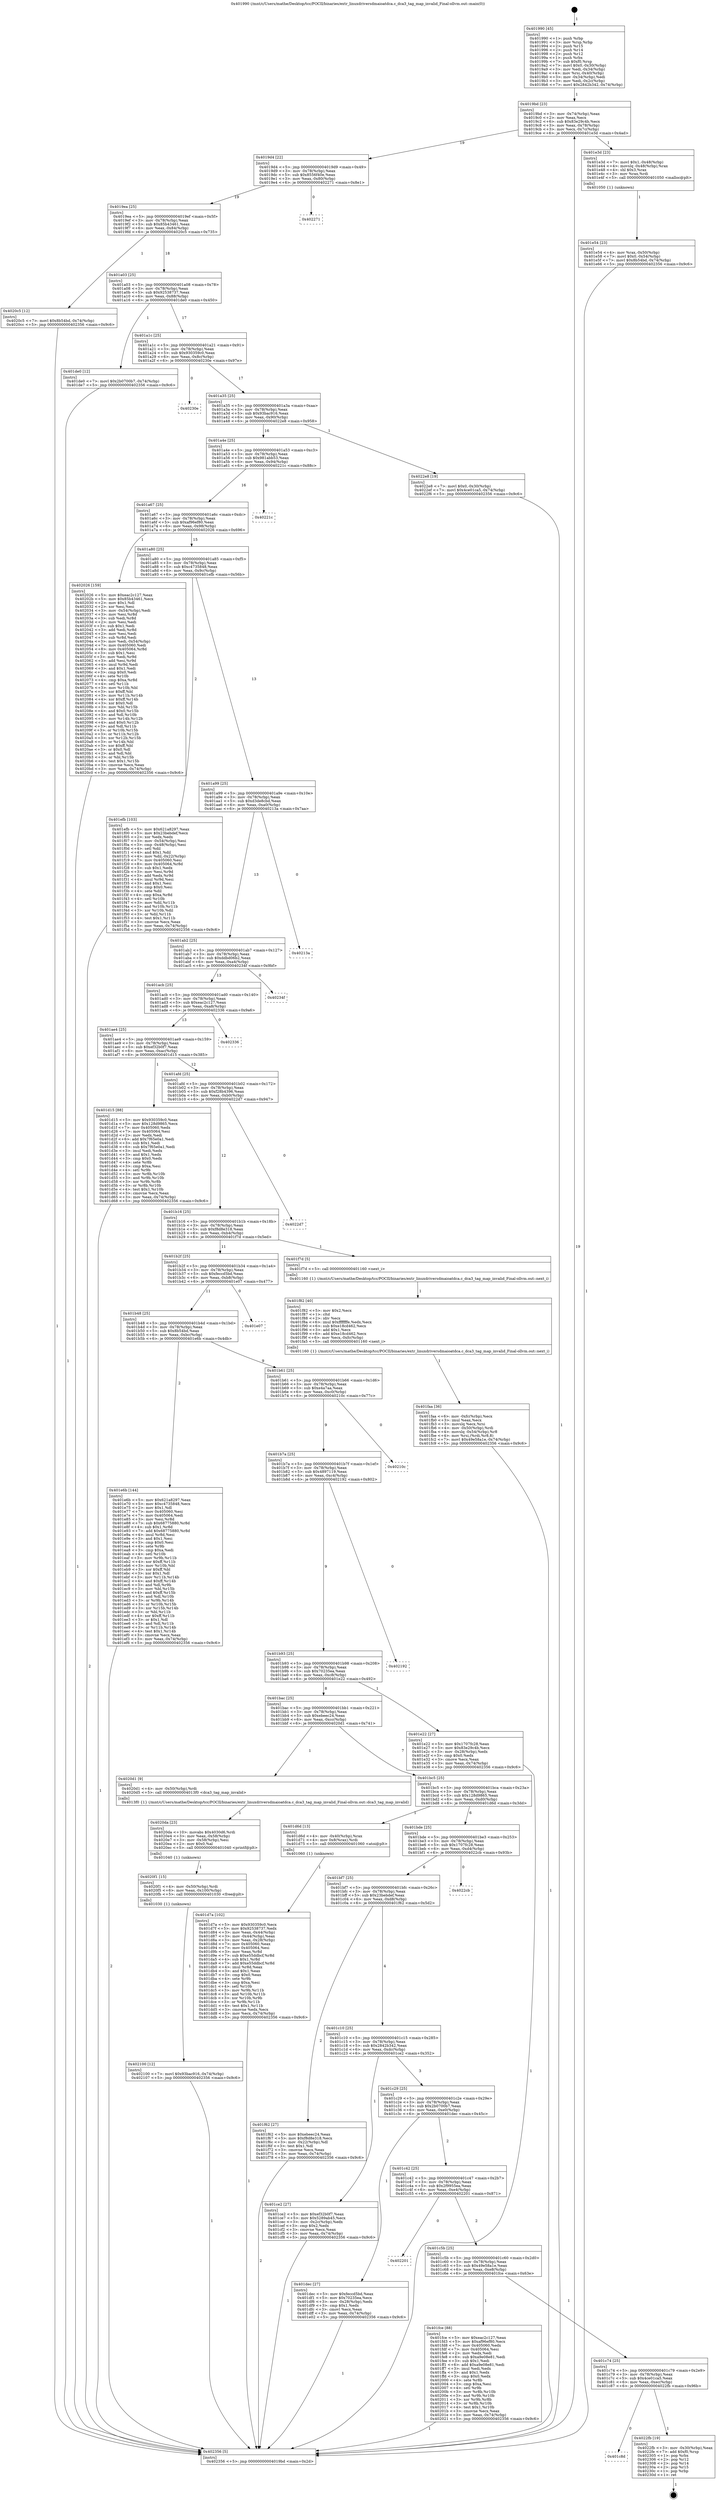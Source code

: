 digraph "0x401990" {
  label = "0x401990 (/mnt/c/Users/mathe/Desktop/tcc/POCII/binaries/extr_linuxdriversdmaioatdca.c_dca3_tag_map_invalid_Final-ollvm.out::main(0))"
  labelloc = "t"
  node[shape=record]

  Entry [label="",width=0.3,height=0.3,shape=circle,fillcolor=black,style=filled]
  "0x4019bd" [label="{
     0x4019bd [23]\l
     | [instrs]\l
     &nbsp;&nbsp;0x4019bd \<+3\>: mov -0x74(%rbp),%eax\l
     &nbsp;&nbsp;0x4019c0 \<+2\>: mov %eax,%ecx\l
     &nbsp;&nbsp;0x4019c2 \<+6\>: sub $0x83e29c4b,%ecx\l
     &nbsp;&nbsp;0x4019c8 \<+3\>: mov %eax,-0x78(%rbp)\l
     &nbsp;&nbsp;0x4019cb \<+3\>: mov %ecx,-0x7c(%rbp)\l
     &nbsp;&nbsp;0x4019ce \<+6\>: je 0000000000401e3d \<main+0x4ad\>\l
  }"]
  "0x401e3d" [label="{
     0x401e3d [23]\l
     | [instrs]\l
     &nbsp;&nbsp;0x401e3d \<+7\>: movl $0x1,-0x48(%rbp)\l
     &nbsp;&nbsp;0x401e44 \<+4\>: movslq -0x48(%rbp),%rax\l
     &nbsp;&nbsp;0x401e48 \<+4\>: shl $0x3,%rax\l
     &nbsp;&nbsp;0x401e4c \<+3\>: mov %rax,%rdi\l
     &nbsp;&nbsp;0x401e4f \<+5\>: call 0000000000401050 \<malloc@plt\>\l
     | [calls]\l
     &nbsp;&nbsp;0x401050 \{1\} (unknown)\l
  }"]
  "0x4019d4" [label="{
     0x4019d4 [22]\l
     | [instrs]\l
     &nbsp;&nbsp;0x4019d4 \<+5\>: jmp 00000000004019d9 \<main+0x49\>\l
     &nbsp;&nbsp;0x4019d9 \<+3\>: mov -0x78(%rbp),%eax\l
     &nbsp;&nbsp;0x4019dc \<+5\>: sub $0x8556f40e,%eax\l
     &nbsp;&nbsp;0x4019e1 \<+3\>: mov %eax,-0x80(%rbp)\l
     &nbsp;&nbsp;0x4019e4 \<+6\>: je 0000000000402271 \<main+0x8e1\>\l
  }"]
  Exit [label="",width=0.3,height=0.3,shape=circle,fillcolor=black,style=filled,peripheries=2]
  "0x402271" [label="{
     0x402271\l
  }", style=dashed]
  "0x4019ea" [label="{
     0x4019ea [25]\l
     | [instrs]\l
     &nbsp;&nbsp;0x4019ea \<+5\>: jmp 00000000004019ef \<main+0x5f\>\l
     &nbsp;&nbsp;0x4019ef \<+3\>: mov -0x78(%rbp),%eax\l
     &nbsp;&nbsp;0x4019f2 \<+5\>: sub $0x85b43461,%eax\l
     &nbsp;&nbsp;0x4019f7 \<+6\>: mov %eax,-0x84(%rbp)\l
     &nbsp;&nbsp;0x4019fd \<+6\>: je 00000000004020c5 \<main+0x735\>\l
  }"]
  "0x401c8d" [label="{
     0x401c8d\l
  }", style=dashed]
  "0x4020c5" [label="{
     0x4020c5 [12]\l
     | [instrs]\l
     &nbsp;&nbsp;0x4020c5 \<+7\>: movl $0x8b54bd,-0x74(%rbp)\l
     &nbsp;&nbsp;0x4020cc \<+5\>: jmp 0000000000402356 \<main+0x9c6\>\l
  }"]
  "0x401a03" [label="{
     0x401a03 [25]\l
     | [instrs]\l
     &nbsp;&nbsp;0x401a03 \<+5\>: jmp 0000000000401a08 \<main+0x78\>\l
     &nbsp;&nbsp;0x401a08 \<+3\>: mov -0x78(%rbp),%eax\l
     &nbsp;&nbsp;0x401a0b \<+5\>: sub $0x92538737,%eax\l
     &nbsp;&nbsp;0x401a10 \<+6\>: mov %eax,-0x88(%rbp)\l
     &nbsp;&nbsp;0x401a16 \<+6\>: je 0000000000401de0 \<main+0x450\>\l
  }"]
  "0x4022fb" [label="{
     0x4022fb [19]\l
     | [instrs]\l
     &nbsp;&nbsp;0x4022fb \<+3\>: mov -0x30(%rbp),%eax\l
     &nbsp;&nbsp;0x4022fe \<+7\>: add $0xf0,%rsp\l
     &nbsp;&nbsp;0x402305 \<+1\>: pop %rbx\l
     &nbsp;&nbsp;0x402306 \<+2\>: pop %r12\l
     &nbsp;&nbsp;0x402308 \<+2\>: pop %r14\l
     &nbsp;&nbsp;0x40230a \<+2\>: pop %r15\l
     &nbsp;&nbsp;0x40230c \<+1\>: pop %rbp\l
     &nbsp;&nbsp;0x40230d \<+1\>: ret\l
  }"]
  "0x401de0" [label="{
     0x401de0 [12]\l
     | [instrs]\l
     &nbsp;&nbsp;0x401de0 \<+7\>: movl $0x2b0700b7,-0x74(%rbp)\l
     &nbsp;&nbsp;0x401de7 \<+5\>: jmp 0000000000402356 \<main+0x9c6\>\l
  }"]
  "0x401a1c" [label="{
     0x401a1c [25]\l
     | [instrs]\l
     &nbsp;&nbsp;0x401a1c \<+5\>: jmp 0000000000401a21 \<main+0x91\>\l
     &nbsp;&nbsp;0x401a21 \<+3\>: mov -0x78(%rbp),%eax\l
     &nbsp;&nbsp;0x401a24 \<+5\>: sub $0x930359c0,%eax\l
     &nbsp;&nbsp;0x401a29 \<+6\>: mov %eax,-0x8c(%rbp)\l
     &nbsp;&nbsp;0x401a2f \<+6\>: je 000000000040230e \<main+0x97e\>\l
  }"]
  "0x402100" [label="{
     0x402100 [12]\l
     | [instrs]\l
     &nbsp;&nbsp;0x402100 \<+7\>: movl $0x93bac916,-0x74(%rbp)\l
     &nbsp;&nbsp;0x402107 \<+5\>: jmp 0000000000402356 \<main+0x9c6\>\l
  }"]
  "0x40230e" [label="{
     0x40230e\l
  }", style=dashed]
  "0x401a35" [label="{
     0x401a35 [25]\l
     | [instrs]\l
     &nbsp;&nbsp;0x401a35 \<+5\>: jmp 0000000000401a3a \<main+0xaa\>\l
     &nbsp;&nbsp;0x401a3a \<+3\>: mov -0x78(%rbp),%eax\l
     &nbsp;&nbsp;0x401a3d \<+5\>: sub $0x93bac916,%eax\l
     &nbsp;&nbsp;0x401a42 \<+6\>: mov %eax,-0x90(%rbp)\l
     &nbsp;&nbsp;0x401a48 \<+6\>: je 00000000004022e8 \<main+0x958\>\l
  }"]
  "0x4020f1" [label="{
     0x4020f1 [15]\l
     | [instrs]\l
     &nbsp;&nbsp;0x4020f1 \<+4\>: mov -0x50(%rbp),%rdi\l
     &nbsp;&nbsp;0x4020f5 \<+6\>: mov %eax,-0x100(%rbp)\l
     &nbsp;&nbsp;0x4020fb \<+5\>: call 0000000000401030 \<free@plt\>\l
     | [calls]\l
     &nbsp;&nbsp;0x401030 \{1\} (unknown)\l
  }"]
  "0x4022e8" [label="{
     0x4022e8 [19]\l
     | [instrs]\l
     &nbsp;&nbsp;0x4022e8 \<+7\>: movl $0x0,-0x30(%rbp)\l
     &nbsp;&nbsp;0x4022ef \<+7\>: movl $0x4ce01ca5,-0x74(%rbp)\l
     &nbsp;&nbsp;0x4022f6 \<+5\>: jmp 0000000000402356 \<main+0x9c6\>\l
  }"]
  "0x401a4e" [label="{
     0x401a4e [25]\l
     | [instrs]\l
     &nbsp;&nbsp;0x401a4e \<+5\>: jmp 0000000000401a53 \<main+0xc3\>\l
     &nbsp;&nbsp;0x401a53 \<+3\>: mov -0x78(%rbp),%eax\l
     &nbsp;&nbsp;0x401a56 \<+5\>: sub $0x981abb53,%eax\l
     &nbsp;&nbsp;0x401a5b \<+6\>: mov %eax,-0x94(%rbp)\l
     &nbsp;&nbsp;0x401a61 \<+6\>: je 000000000040221c \<main+0x88c\>\l
  }"]
  "0x4020da" [label="{
     0x4020da [23]\l
     | [instrs]\l
     &nbsp;&nbsp;0x4020da \<+10\>: movabs $0x4030d6,%rdi\l
     &nbsp;&nbsp;0x4020e4 \<+3\>: mov %eax,-0x58(%rbp)\l
     &nbsp;&nbsp;0x4020e7 \<+3\>: mov -0x58(%rbp),%esi\l
     &nbsp;&nbsp;0x4020ea \<+2\>: mov $0x0,%al\l
     &nbsp;&nbsp;0x4020ec \<+5\>: call 0000000000401040 \<printf@plt\>\l
     | [calls]\l
     &nbsp;&nbsp;0x401040 \{1\} (unknown)\l
  }"]
  "0x40221c" [label="{
     0x40221c\l
  }", style=dashed]
  "0x401a67" [label="{
     0x401a67 [25]\l
     | [instrs]\l
     &nbsp;&nbsp;0x401a67 \<+5\>: jmp 0000000000401a6c \<main+0xdc\>\l
     &nbsp;&nbsp;0x401a6c \<+3\>: mov -0x78(%rbp),%eax\l
     &nbsp;&nbsp;0x401a6f \<+5\>: sub $0xaf96ef80,%eax\l
     &nbsp;&nbsp;0x401a74 \<+6\>: mov %eax,-0x98(%rbp)\l
     &nbsp;&nbsp;0x401a7a \<+6\>: je 0000000000402026 \<main+0x696\>\l
  }"]
  "0x401c74" [label="{
     0x401c74 [25]\l
     | [instrs]\l
     &nbsp;&nbsp;0x401c74 \<+5\>: jmp 0000000000401c79 \<main+0x2e9\>\l
     &nbsp;&nbsp;0x401c79 \<+3\>: mov -0x78(%rbp),%eax\l
     &nbsp;&nbsp;0x401c7c \<+5\>: sub $0x4ce01ca5,%eax\l
     &nbsp;&nbsp;0x401c81 \<+6\>: mov %eax,-0xec(%rbp)\l
     &nbsp;&nbsp;0x401c87 \<+6\>: je 00000000004022fb \<main+0x96b\>\l
  }"]
  "0x402026" [label="{
     0x402026 [159]\l
     | [instrs]\l
     &nbsp;&nbsp;0x402026 \<+5\>: mov $0xeac2c127,%eax\l
     &nbsp;&nbsp;0x40202b \<+5\>: mov $0x85b43461,%ecx\l
     &nbsp;&nbsp;0x402030 \<+2\>: mov $0x1,%dl\l
     &nbsp;&nbsp;0x402032 \<+2\>: xor %esi,%esi\l
     &nbsp;&nbsp;0x402034 \<+3\>: mov -0x54(%rbp),%edi\l
     &nbsp;&nbsp;0x402037 \<+3\>: mov %esi,%r8d\l
     &nbsp;&nbsp;0x40203a \<+3\>: sub %edi,%r8d\l
     &nbsp;&nbsp;0x40203d \<+2\>: mov %esi,%edi\l
     &nbsp;&nbsp;0x40203f \<+3\>: sub $0x1,%edi\l
     &nbsp;&nbsp;0x402042 \<+3\>: add %edi,%r8d\l
     &nbsp;&nbsp;0x402045 \<+2\>: mov %esi,%edi\l
     &nbsp;&nbsp;0x402047 \<+3\>: sub %r8d,%edi\l
     &nbsp;&nbsp;0x40204a \<+3\>: mov %edi,-0x54(%rbp)\l
     &nbsp;&nbsp;0x40204d \<+7\>: mov 0x405060,%edi\l
     &nbsp;&nbsp;0x402054 \<+8\>: mov 0x405064,%r8d\l
     &nbsp;&nbsp;0x40205c \<+3\>: sub $0x1,%esi\l
     &nbsp;&nbsp;0x40205f \<+3\>: mov %edi,%r9d\l
     &nbsp;&nbsp;0x402062 \<+3\>: add %esi,%r9d\l
     &nbsp;&nbsp;0x402065 \<+4\>: imul %r9d,%edi\l
     &nbsp;&nbsp;0x402069 \<+3\>: and $0x1,%edi\l
     &nbsp;&nbsp;0x40206c \<+3\>: cmp $0x0,%edi\l
     &nbsp;&nbsp;0x40206f \<+4\>: sete %r10b\l
     &nbsp;&nbsp;0x402073 \<+4\>: cmp $0xa,%r8d\l
     &nbsp;&nbsp;0x402077 \<+4\>: setl %r11b\l
     &nbsp;&nbsp;0x40207b \<+3\>: mov %r10b,%bl\l
     &nbsp;&nbsp;0x40207e \<+3\>: xor $0xff,%bl\l
     &nbsp;&nbsp;0x402081 \<+3\>: mov %r11b,%r14b\l
     &nbsp;&nbsp;0x402084 \<+4\>: xor $0xff,%r14b\l
     &nbsp;&nbsp;0x402088 \<+3\>: xor $0x0,%dl\l
     &nbsp;&nbsp;0x40208b \<+3\>: mov %bl,%r15b\l
     &nbsp;&nbsp;0x40208e \<+4\>: and $0x0,%r15b\l
     &nbsp;&nbsp;0x402092 \<+3\>: and %dl,%r10b\l
     &nbsp;&nbsp;0x402095 \<+3\>: mov %r14b,%r12b\l
     &nbsp;&nbsp;0x402098 \<+4\>: and $0x0,%r12b\l
     &nbsp;&nbsp;0x40209c \<+3\>: and %dl,%r11b\l
     &nbsp;&nbsp;0x40209f \<+3\>: or %r10b,%r15b\l
     &nbsp;&nbsp;0x4020a2 \<+3\>: or %r11b,%r12b\l
     &nbsp;&nbsp;0x4020a5 \<+3\>: xor %r12b,%r15b\l
     &nbsp;&nbsp;0x4020a8 \<+3\>: or %r14b,%bl\l
     &nbsp;&nbsp;0x4020ab \<+3\>: xor $0xff,%bl\l
     &nbsp;&nbsp;0x4020ae \<+3\>: or $0x0,%dl\l
     &nbsp;&nbsp;0x4020b1 \<+2\>: and %dl,%bl\l
     &nbsp;&nbsp;0x4020b3 \<+3\>: or %bl,%r15b\l
     &nbsp;&nbsp;0x4020b6 \<+4\>: test $0x1,%r15b\l
     &nbsp;&nbsp;0x4020ba \<+3\>: cmovne %ecx,%eax\l
     &nbsp;&nbsp;0x4020bd \<+3\>: mov %eax,-0x74(%rbp)\l
     &nbsp;&nbsp;0x4020c0 \<+5\>: jmp 0000000000402356 \<main+0x9c6\>\l
  }"]
  "0x401a80" [label="{
     0x401a80 [25]\l
     | [instrs]\l
     &nbsp;&nbsp;0x401a80 \<+5\>: jmp 0000000000401a85 \<main+0xf5\>\l
     &nbsp;&nbsp;0x401a85 \<+3\>: mov -0x78(%rbp),%eax\l
     &nbsp;&nbsp;0x401a88 \<+5\>: sub $0xc4735848,%eax\l
     &nbsp;&nbsp;0x401a8d \<+6\>: mov %eax,-0x9c(%rbp)\l
     &nbsp;&nbsp;0x401a93 \<+6\>: je 0000000000401efb \<main+0x56b\>\l
  }"]
  "0x401fce" [label="{
     0x401fce [88]\l
     | [instrs]\l
     &nbsp;&nbsp;0x401fce \<+5\>: mov $0xeac2c127,%eax\l
     &nbsp;&nbsp;0x401fd3 \<+5\>: mov $0xaf96ef80,%ecx\l
     &nbsp;&nbsp;0x401fd8 \<+7\>: mov 0x405060,%edx\l
     &nbsp;&nbsp;0x401fdf \<+7\>: mov 0x405064,%esi\l
     &nbsp;&nbsp;0x401fe6 \<+2\>: mov %edx,%edi\l
     &nbsp;&nbsp;0x401fe8 \<+6\>: sub $0xa9e08e81,%edi\l
     &nbsp;&nbsp;0x401fee \<+3\>: sub $0x1,%edi\l
     &nbsp;&nbsp;0x401ff1 \<+6\>: add $0xa9e08e81,%edi\l
     &nbsp;&nbsp;0x401ff7 \<+3\>: imul %edi,%edx\l
     &nbsp;&nbsp;0x401ffa \<+3\>: and $0x1,%edx\l
     &nbsp;&nbsp;0x401ffd \<+3\>: cmp $0x0,%edx\l
     &nbsp;&nbsp;0x402000 \<+4\>: sete %r8b\l
     &nbsp;&nbsp;0x402004 \<+3\>: cmp $0xa,%esi\l
     &nbsp;&nbsp;0x402007 \<+4\>: setl %r9b\l
     &nbsp;&nbsp;0x40200b \<+3\>: mov %r8b,%r10b\l
     &nbsp;&nbsp;0x40200e \<+3\>: and %r9b,%r10b\l
     &nbsp;&nbsp;0x402011 \<+3\>: xor %r9b,%r8b\l
     &nbsp;&nbsp;0x402014 \<+3\>: or %r8b,%r10b\l
     &nbsp;&nbsp;0x402017 \<+4\>: test $0x1,%r10b\l
     &nbsp;&nbsp;0x40201b \<+3\>: cmovne %ecx,%eax\l
     &nbsp;&nbsp;0x40201e \<+3\>: mov %eax,-0x74(%rbp)\l
     &nbsp;&nbsp;0x402021 \<+5\>: jmp 0000000000402356 \<main+0x9c6\>\l
  }"]
  "0x401efb" [label="{
     0x401efb [103]\l
     | [instrs]\l
     &nbsp;&nbsp;0x401efb \<+5\>: mov $0x621a8297,%eax\l
     &nbsp;&nbsp;0x401f00 \<+5\>: mov $0x23bebdef,%ecx\l
     &nbsp;&nbsp;0x401f05 \<+2\>: xor %edx,%edx\l
     &nbsp;&nbsp;0x401f07 \<+3\>: mov -0x54(%rbp),%esi\l
     &nbsp;&nbsp;0x401f0a \<+3\>: cmp -0x48(%rbp),%esi\l
     &nbsp;&nbsp;0x401f0d \<+4\>: setl %dil\l
     &nbsp;&nbsp;0x401f11 \<+4\>: and $0x1,%dil\l
     &nbsp;&nbsp;0x401f15 \<+4\>: mov %dil,-0x22(%rbp)\l
     &nbsp;&nbsp;0x401f19 \<+7\>: mov 0x405060,%esi\l
     &nbsp;&nbsp;0x401f20 \<+8\>: mov 0x405064,%r8d\l
     &nbsp;&nbsp;0x401f28 \<+3\>: sub $0x1,%edx\l
     &nbsp;&nbsp;0x401f2b \<+3\>: mov %esi,%r9d\l
     &nbsp;&nbsp;0x401f2e \<+3\>: add %edx,%r9d\l
     &nbsp;&nbsp;0x401f31 \<+4\>: imul %r9d,%esi\l
     &nbsp;&nbsp;0x401f35 \<+3\>: and $0x1,%esi\l
     &nbsp;&nbsp;0x401f38 \<+3\>: cmp $0x0,%esi\l
     &nbsp;&nbsp;0x401f3b \<+4\>: sete %dil\l
     &nbsp;&nbsp;0x401f3f \<+4\>: cmp $0xa,%r8d\l
     &nbsp;&nbsp;0x401f43 \<+4\>: setl %r10b\l
     &nbsp;&nbsp;0x401f47 \<+3\>: mov %dil,%r11b\l
     &nbsp;&nbsp;0x401f4a \<+3\>: and %r10b,%r11b\l
     &nbsp;&nbsp;0x401f4d \<+3\>: xor %r10b,%dil\l
     &nbsp;&nbsp;0x401f50 \<+3\>: or %dil,%r11b\l
     &nbsp;&nbsp;0x401f53 \<+4\>: test $0x1,%r11b\l
     &nbsp;&nbsp;0x401f57 \<+3\>: cmovne %ecx,%eax\l
     &nbsp;&nbsp;0x401f5a \<+3\>: mov %eax,-0x74(%rbp)\l
     &nbsp;&nbsp;0x401f5d \<+5\>: jmp 0000000000402356 \<main+0x9c6\>\l
  }"]
  "0x401a99" [label="{
     0x401a99 [25]\l
     | [instrs]\l
     &nbsp;&nbsp;0x401a99 \<+5\>: jmp 0000000000401a9e \<main+0x10e\>\l
     &nbsp;&nbsp;0x401a9e \<+3\>: mov -0x78(%rbp),%eax\l
     &nbsp;&nbsp;0x401aa1 \<+5\>: sub $0xd3de8cbd,%eax\l
     &nbsp;&nbsp;0x401aa6 \<+6\>: mov %eax,-0xa0(%rbp)\l
     &nbsp;&nbsp;0x401aac \<+6\>: je 000000000040213a \<main+0x7aa\>\l
  }"]
  "0x401c5b" [label="{
     0x401c5b [25]\l
     | [instrs]\l
     &nbsp;&nbsp;0x401c5b \<+5\>: jmp 0000000000401c60 \<main+0x2d0\>\l
     &nbsp;&nbsp;0x401c60 \<+3\>: mov -0x78(%rbp),%eax\l
     &nbsp;&nbsp;0x401c63 \<+5\>: sub $0x49e58a1e,%eax\l
     &nbsp;&nbsp;0x401c68 \<+6\>: mov %eax,-0xe8(%rbp)\l
     &nbsp;&nbsp;0x401c6e \<+6\>: je 0000000000401fce \<main+0x63e\>\l
  }"]
  "0x40213a" [label="{
     0x40213a\l
  }", style=dashed]
  "0x401ab2" [label="{
     0x401ab2 [25]\l
     | [instrs]\l
     &nbsp;&nbsp;0x401ab2 \<+5\>: jmp 0000000000401ab7 \<main+0x127\>\l
     &nbsp;&nbsp;0x401ab7 \<+3\>: mov -0x78(%rbp),%eax\l
     &nbsp;&nbsp;0x401aba \<+5\>: sub $0xddbd06b2,%eax\l
     &nbsp;&nbsp;0x401abf \<+6\>: mov %eax,-0xa4(%rbp)\l
     &nbsp;&nbsp;0x401ac5 \<+6\>: je 000000000040234f \<main+0x9bf\>\l
  }"]
  "0x402201" [label="{
     0x402201\l
  }", style=dashed]
  "0x40234f" [label="{
     0x40234f\l
  }", style=dashed]
  "0x401acb" [label="{
     0x401acb [25]\l
     | [instrs]\l
     &nbsp;&nbsp;0x401acb \<+5\>: jmp 0000000000401ad0 \<main+0x140\>\l
     &nbsp;&nbsp;0x401ad0 \<+3\>: mov -0x78(%rbp),%eax\l
     &nbsp;&nbsp;0x401ad3 \<+5\>: sub $0xeac2c127,%eax\l
     &nbsp;&nbsp;0x401ad8 \<+6\>: mov %eax,-0xa8(%rbp)\l
     &nbsp;&nbsp;0x401ade \<+6\>: je 0000000000402336 \<main+0x9a6\>\l
  }"]
  "0x401faa" [label="{
     0x401faa [36]\l
     | [instrs]\l
     &nbsp;&nbsp;0x401faa \<+6\>: mov -0xfc(%rbp),%ecx\l
     &nbsp;&nbsp;0x401fb0 \<+3\>: imul %eax,%ecx\l
     &nbsp;&nbsp;0x401fb3 \<+3\>: movslq %ecx,%rsi\l
     &nbsp;&nbsp;0x401fb6 \<+4\>: mov -0x50(%rbp),%rdi\l
     &nbsp;&nbsp;0x401fba \<+4\>: movslq -0x54(%rbp),%r8\l
     &nbsp;&nbsp;0x401fbe \<+4\>: mov %rsi,(%rdi,%r8,8)\l
     &nbsp;&nbsp;0x401fc2 \<+7\>: movl $0x49e58a1e,-0x74(%rbp)\l
     &nbsp;&nbsp;0x401fc9 \<+5\>: jmp 0000000000402356 \<main+0x9c6\>\l
  }"]
  "0x402336" [label="{
     0x402336\l
  }", style=dashed]
  "0x401ae4" [label="{
     0x401ae4 [25]\l
     | [instrs]\l
     &nbsp;&nbsp;0x401ae4 \<+5\>: jmp 0000000000401ae9 \<main+0x159\>\l
     &nbsp;&nbsp;0x401ae9 \<+3\>: mov -0x78(%rbp),%eax\l
     &nbsp;&nbsp;0x401aec \<+5\>: sub $0xef32b0f7,%eax\l
     &nbsp;&nbsp;0x401af1 \<+6\>: mov %eax,-0xac(%rbp)\l
     &nbsp;&nbsp;0x401af7 \<+6\>: je 0000000000401d15 \<main+0x385\>\l
  }"]
  "0x401f82" [label="{
     0x401f82 [40]\l
     | [instrs]\l
     &nbsp;&nbsp;0x401f82 \<+5\>: mov $0x2,%ecx\l
     &nbsp;&nbsp;0x401f87 \<+1\>: cltd\l
     &nbsp;&nbsp;0x401f88 \<+2\>: idiv %ecx\l
     &nbsp;&nbsp;0x401f8a \<+6\>: imul $0xfffffffe,%edx,%ecx\l
     &nbsp;&nbsp;0x401f90 \<+6\>: sub $0xe18cd462,%ecx\l
     &nbsp;&nbsp;0x401f96 \<+3\>: add $0x1,%ecx\l
     &nbsp;&nbsp;0x401f99 \<+6\>: add $0xe18cd462,%ecx\l
     &nbsp;&nbsp;0x401f9f \<+6\>: mov %ecx,-0xfc(%rbp)\l
     &nbsp;&nbsp;0x401fa5 \<+5\>: call 0000000000401160 \<next_i\>\l
     | [calls]\l
     &nbsp;&nbsp;0x401160 \{1\} (/mnt/c/Users/mathe/Desktop/tcc/POCII/binaries/extr_linuxdriversdmaioatdca.c_dca3_tag_map_invalid_Final-ollvm.out::next_i)\l
  }"]
  "0x401d15" [label="{
     0x401d15 [88]\l
     | [instrs]\l
     &nbsp;&nbsp;0x401d15 \<+5\>: mov $0x930359c0,%eax\l
     &nbsp;&nbsp;0x401d1a \<+5\>: mov $0x128d9865,%ecx\l
     &nbsp;&nbsp;0x401d1f \<+7\>: mov 0x405060,%edx\l
     &nbsp;&nbsp;0x401d26 \<+7\>: mov 0x405064,%esi\l
     &nbsp;&nbsp;0x401d2d \<+2\>: mov %edx,%edi\l
     &nbsp;&nbsp;0x401d2f \<+6\>: add $0x7f65e0a1,%edi\l
     &nbsp;&nbsp;0x401d35 \<+3\>: sub $0x1,%edi\l
     &nbsp;&nbsp;0x401d38 \<+6\>: sub $0x7f65e0a1,%edi\l
     &nbsp;&nbsp;0x401d3e \<+3\>: imul %edi,%edx\l
     &nbsp;&nbsp;0x401d41 \<+3\>: and $0x1,%edx\l
     &nbsp;&nbsp;0x401d44 \<+3\>: cmp $0x0,%edx\l
     &nbsp;&nbsp;0x401d47 \<+4\>: sete %r8b\l
     &nbsp;&nbsp;0x401d4b \<+3\>: cmp $0xa,%esi\l
     &nbsp;&nbsp;0x401d4e \<+4\>: setl %r9b\l
     &nbsp;&nbsp;0x401d52 \<+3\>: mov %r8b,%r10b\l
     &nbsp;&nbsp;0x401d55 \<+3\>: and %r9b,%r10b\l
     &nbsp;&nbsp;0x401d58 \<+3\>: xor %r9b,%r8b\l
     &nbsp;&nbsp;0x401d5b \<+3\>: or %r8b,%r10b\l
     &nbsp;&nbsp;0x401d5e \<+4\>: test $0x1,%r10b\l
     &nbsp;&nbsp;0x401d62 \<+3\>: cmovne %ecx,%eax\l
     &nbsp;&nbsp;0x401d65 \<+3\>: mov %eax,-0x74(%rbp)\l
     &nbsp;&nbsp;0x401d68 \<+5\>: jmp 0000000000402356 \<main+0x9c6\>\l
  }"]
  "0x401afd" [label="{
     0x401afd [25]\l
     | [instrs]\l
     &nbsp;&nbsp;0x401afd \<+5\>: jmp 0000000000401b02 \<main+0x172\>\l
     &nbsp;&nbsp;0x401b02 \<+3\>: mov -0x78(%rbp),%eax\l
     &nbsp;&nbsp;0x401b05 \<+5\>: sub $0xf28b4396,%eax\l
     &nbsp;&nbsp;0x401b0a \<+6\>: mov %eax,-0xb0(%rbp)\l
     &nbsp;&nbsp;0x401b10 \<+6\>: je 00000000004022d7 \<main+0x947\>\l
  }"]
  "0x401e54" [label="{
     0x401e54 [23]\l
     | [instrs]\l
     &nbsp;&nbsp;0x401e54 \<+4\>: mov %rax,-0x50(%rbp)\l
     &nbsp;&nbsp;0x401e58 \<+7\>: movl $0x0,-0x54(%rbp)\l
     &nbsp;&nbsp;0x401e5f \<+7\>: movl $0x8b54bd,-0x74(%rbp)\l
     &nbsp;&nbsp;0x401e66 \<+5\>: jmp 0000000000402356 \<main+0x9c6\>\l
  }"]
  "0x4022d7" [label="{
     0x4022d7\l
  }", style=dashed]
  "0x401b16" [label="{
     0x401b16 [25]\l
     | [instrs]\l
     &nbsp;&nbsp;0x401b16 \<+5\>: jmp 0000000000401b1b \<main+0x18b\>\l
     &nbsp;&nbsp;0x401b1b \<+3\>: mov -0x78(%rbp),%eax\l
     &nbsp;&nbsp;0x401b1e \<+5\>: sub $0xf8d8e318,%eax\l
     &nbsp;&nbsp;0x401b23 \<+6\>: mov %eax,-0xb4(%rbp)\l
     &nbsp;&nbsp;0x401b29 \<+6\>: je 0000000000401f7d \<main+0x5ed\>\l
  }"]
  "0x401c42" [label="{
     0x401c42 [25]\l
     | [instrs]\l
     &nbsp;&nbsp;0x401c42 \<+5\>: jmp 0000000000401c47 \<main+0x2b7\>\l
     &nbsp;&nbsp;0x401c47 \<+3\>: mov -0x78(%rbp),%eax\l
     &nbsp;&nbsp;0x401c4a \<+5\>: sub $0x2f9955ea,%eax\l
     &nbsp;&nbsp;0x401c4f \<+6\>: mov %eax,-0xe4(%rbp)\l
     &nbsp;&nbsp;0x401c55 \<+6\>: je 0000000000402201 \<main+0x871\>\l
  }"]
  "0x401f7d" [label="{
     0x401f7d [5]\l
     | [instrs]\l
     &nbsp;&nbsp;0x401f7d \<+5\>: call 0000000000401160 \<next_i\>\l
     | [calls]\l
     &nbsp;&nbsp;0x401160 \{1\} (/mnt/c/Users/mathe/Desktop/tcc/POCII/binaries/extr_linuxdriversdmaioatdca.c_dca3_tag_map_invalid_Final-ollvm.out::next_i)\l
  }"]
  "0x401b2f" [label="{
     0x401b2f [25]\l
     | [instrs]\l
     &nbsp;&nbsp;0x401b2f \<+5\>: jmp 0000000000401b34 \<main+0x1a4\>\l
     &nbsp;&nbsp;0x401b34 \<+3\>: mov -0x78(%rbp),%eax\l
     &nbsp;&nbsp;0x401b37 \<+5\>: sub $0xfeccd5bd,%eax\l
     &nbsp;&nbsp;0x401b3c \<+6\>: mov %eax,-0xb8(%rbp)\l
     &nbsp;&nbsp;0x401b42 \<+6\>: je 0000000000401e07 \<main+0x477\>\l
  }"]
  "0x401dec" [label="{
     0x401dec [27]\l
     | [instrs]\l
     &nbsp;&nbsp;0x401dec \<+5\>: mov $0xfeccd5bd,%eax\l
     &nbsp;&nbsp;0x401df1 \<+5\>: mov $0x70235ea,%ecx\l
     &nbsp;&nbsp;0x401df6 \<+3\>: mov -0x28(%rbp),%edx\l
     &nbsp;&nbsp;0x401df9 \<+3\>: cmp $0x1,%edx\l
     &nbsp;&nbsp;0x401dfc \<+3\>: cmovl %ecx,%eax\l
     &nbsp;&nbsp;0x401dff \<+3\>: mov %eax,-0x74(%rbp)\l
     &nbsp;&nbsp;0x401e02 \<+5\>: jmp 0000000000402356 \<main+0x9c6\>\l
  }"]
  "0x401e07" [label="{
     0x401e07\l
  }", style=dashed]
  "0x401b48" [label="{
     0x401b48 [25]\l
     | [instrs]\l
     &nbsp;&nbsp;0x401b48 \<+5\>: jmp 0000000000401b4d \<main+0x1bd\>\l
     &nbsp;&nbsp;0x401b4d \<+3\>: mov -0x78(%rbp),%eax\l
     &nbsp;&nbsp;0x401b50 \<+5\>: sub $0x8b54bd,%eax\l
     &nbsp;&nbsp;0x401b55 \<+6\>: mov %eax,-0xbc(%rbp)\l
     &nbsp;&nbsp;0x401b5b \<+6\>: je 0000000000401e6b \<main+0x4db\>\l
  }"]
  "0x401d7a" [label="{
     0x401d7a [102]\l
     | [instrs]\l
     &nbsp;&nbsp;0x401d7a \<+5\>: mov $0x930359c0,%ecx\l
     &nbsp;&nbsp;0x401d7f \<+5\>: mov $0x92538737,%edx\l
     &nbsp;&nbsp;0x401d84 \<+3\>: mov %eax,-0x44(%rbp)\l
     &nbsp;&nbsp;0x401d87 \<+3\>: mov -0x44(%rbp),%eax\l
     &nbsp;&nbsp;0x401d8a \<+3\>: mov %eax,-0x28(%rbp)\l
     &nbsp;&nbsp;0x401d8d \<+7\>: mov 0x405060,%eax\l
     &nbsp;&nbsp;0x401d94 \<+7\>: mov 0x405064,%esi\l
     &nbsp;&nbsp;0x401d9b \<+3\>: mov %eax,%r8d\l
     &nbsp;&nbsp;0x401d9e \<+7\>: sub $0xe55ddbcf,%r8d\l
     &nbsp;&nbsp;0x401da5 \<+4\>: sub $0x1,%r8d\l
     &nbsp;&nbsp;0x401da9 \<+7\>: add $0xe55ddbcf,%r8d\l
     &nbsp;&nbsp;0x401db0 \<+4\>: imul %r8d,%eax\l
     &nbsp;&nbsp;0x401db4 \<+3\>: and $0x1,%eax\l
     &nbsp;&nbsp;0x401db7 \<+3\>: cmp $0x0,%eax\l
     &nbsp;&nbsp;0x401dba \<+4\>: sete %r9b\l
     &nbsp;&nbsp;0x401dbe \<+3\>: cmp $0xa,%esi\l
     &nbsp;&nbsp;0x401dc1 \<+4\>: setl %r10b\l
     &nbsp;&nbsp;0x401dc5 \<+3\>: mov %r9b,%r11b\l
     &nbsp;&nbsp;0x401dc8 \<+3\>: and %r10b,%r11b\l
     &nbsp;&nbsp;0x401dcb \<+3\>: xor %r10b,%r9b\l
     &nbsp;&nbsp;0x401dce \<+3\>: or %r9b,%r11b\l
     &nbsp;&nbsp;0x401dd1 \<+4\>: test $0x1,%r11b\l
     &nbsp;&nbsp;0x401dd5 \<+3\>: cmovne %edx,%ecx\l
     &nbsp;&nbsp;0x401dd8 \<+3\>: mov %ecx,-0x74(%rbp)\l
     &nbsp;&nbsp;0x401ddb \<+5\>: jmp 0000000000402356 \<main+0x9c6\>\l
  }"]
  "0x401e6b" [label="{
     0x401e6b [144]\l
     | [instrs]\l
     &nbsp;&nbsp;0x401e6b \<+5\>: mov $0x621a8297,%eax\l
     &nbsp;&nbsp;0x401e70 \<+5\>: mov $0xc4735848,%ecx\l
     &nbsp;&nbsp;0x401e75 \<+2\>: mov $0x1,%dl\l
     &nbsp;&nbsp;0x401e77 \<+7\>: mov 0x405060,%esi\l
     &nbsp;&nbsp;0x401e7e \<+7\>: mov 0x405064,%edi\l
     &nbsp;&nbsp;0x401e85 \<+3\>: mov %esi,%r8d\l
     &nbsp;&nbsp;0x401e88 \<+7\>: sub $0x68775880,%r8d\l
     &nbsp;&nbsp;0x401e8f \<+4\>: sub $0x1,%r8d\l
     &nbsp;&nbsp;0x401e93 \<+7\>: add $0x68775880,%r8d\l
     &nbsp;&nbsp;0x401e9a \<+4\>: imul %r8d,%esi\l
     &nbsp;&nbsp;0x401e9e \<+3\>: and $0x1,%esi\l
     &nbsp;&nbsp;0x401ea1 \<+3\>: cmp $0x0,%esi\l
     &nbsp;&nbsp;0x401ea4 \<+4\>: sete %r9b\l
     &nbsp;&nbsp;0x401ea8 \<+3\>: cmp $0xa,%edi\l
     &nbsp;&nbsp;0x401eab \<+4\>: setl %r10b\l
     &nbsp;&nbsp;0x401eaf \<+3\>: mov %r9b,%r11b\l
     &nbsp;&nbsp;0x401eb2 \<+4\>: xor $0xff,%r11b\l
     &nbsp;&nbsp;0x401eb6 \<+3\>: mov %r10b,%bl\l
     &nbsp;&nbsp;0x401eb9 \<+3\>: xor $0xff,%bl\l
     &nbsp;&nbsp;0x401ebc \<+3\>: xor $0x1,%dl\l
     &nbsp;&nbsp;0x401ebf \<+3\>: mov %r11b,%r14b\l
     &nbsp;&nbsp;0x401ec2 \<+4\>: and $0xff,%r14b\l
     &nbsp;&nbsp;0x401ec6 \<+3\>: and %dl,%r9b\l
     &nbsp;&nbsp;0x401ec9 \<+3\>: mov %bl,%r15b\l
     &nbsp;&nbsp;0x401ecc \<+4\>: and $0xff,%r15b\l
     &nbsp;&nbsp;0x401ed0 \<+3\>: and %dl,%r10b\l
     &nbsp;&nbsp;0x401ed3 \<+3\>: or %r9b,%r14b\l
     &nbsp;&nbsp;0x401ed6 \<+3\>: or %r10b,%r15b\l
     &nbsp;&nbsp;0x401ed9 \<+3\>: xor %r15b,%r14b\l
     &nbsp;&nbsp;0x401edc \<+3\>: or %bl,%r11b\l
     &nbsp;&nbsp;0x401edf \<+4\>: xor $0xff,%r11b\l
     &nbsp;&nbsp;0x401ee3 \<+3\>: or $0x1,%dl\l
     &nbsp;&nbsp;0x401ee6 \<+3\>: and %dl,%r11b\l
     &nbsp;&nbsp;0x401ee9 \<+3\>: or %r11b,%r14b\l
     &nbsp;&nbsp;0x401eec \<+4\>: test $0x1,%r14b\l
     &nbsp;&nbsp;0x401ef0 \<+3\>: cmovne %ecx,%eax\l
     &nbsp;&nbsp;0x401ef3 \<+3\>: mov %eax,-0x74(%rbp)\l
     &nbsp;&nbsp;0x401ef6 \<+5\>: jmp 0000000000402356 \<main+0x9c6\>\l
  }"]
  "0x401b61" [label="{
     0x401b61 [25]\l
     | [instrs]\l
     &nbsp;&nbsp;0x401b61 \<+5\>: jmp 0000000000401b66 \<main+0x1d6\>\l
     &nbsp;&nbsp;0x401b66 \<+3\>: mov -0x78(%rbp),%eax\l
     &nbsp;&nbsp;0x401b69 \<+5\>: sub $0xe4a7aa,%eax\l
     &nbsp;&nbsp;0x401b6e \<+6\>: mov %eax,-0xc0(%rbp)\l
     &nbsp;&nbsp;0x401b74 \<+6\>: je 000000000040210c \<main+0x77c\>\l
  }"]
  "0x401990" [label="{
     0x401990 [45]\l
     | [instrs]\l
     &nbsp;&nbsp;0x401990 \<+1\>: push %rbp\l
     &nbsp;&nbsp;0x401991 \<+3\>: mov %rsp,%rbp\l
     &nbsp;&nbsp;0x401994 \<+2\>: push %r15\l
     &nbsp;&nbsp;0x401996 \<+2\>: push %r14\l
     &nbsp;&nbsp;0x401998 \<+2\>: push %r12\l
     &nbsp;&nbsp;0x40199a \<+1\>: push %rbx\l
     &nbsp;&nbsp;0x40199b \<+7\>: sub $0xf0,%rsp\l
     &nbsp;&nbsp;0x4019a2 \<+7\>: movl $0x0,-0x30(%rbp)\l
     &nbsp;&nbsp;0x4019a9 \<+3\>: mov %edi,-0x34(%rbp)\l
     &nbsp;&nbsp;0x4019ac \<+4\>: mov %rsi,-0x40(%rbp)\l
     &nbsp;&nbsp;0x4019b0 \<+3\>: mov -0x34(%rbp),%edi\l
     &nbsp;&nbsp;0x4019b3 \<+3\>: mov %edi,-0x2c(%rbp)\l
     &nbsp;&nbsp;0x4019b6 \<+7\>: movl $0x2842b342,-0x74(%rbp)\l
  }"]
  "0x40210c" [label="{
     0x40210c\l
  }", style=dashed]
  "0x401b7a" [label="{
     0x401b7a [25]\l
     | [instrs]\l
     &nbsp;&nbsp;0x401b7a \<+5\>: jmp 0000000000401b7f \<main+0x1ef\>\l
     &nbsp;&nbsp;0x401b7f \<+3\>: mov -0x78(%rbp),%eax\l
     &nbsp;&nbsp;0x401b82 \<+5\>: sub $0x4897119,%eax\l
     &nbsp;&nbsp;0x401b87 \<+6\>: mov %eax,-0xc4(%rbp)\l
     &nbsp;&nbsp;0x401b8d \<+6\>: je 0000000000402192 \<main+0x802\>\l
  }"]
  "0x402356" [label="{
     0x402356 [5]\l
     | [instrs]\l
     &nbsp;&nbsp;0x402356 \<+5\>: jmp 00000000004019bd \<main+0x2d\>\l
  }"]
  "0x402192" [label="{
     0x402192\l
  }", style=dashed]
  "0x401b93" [label="{
     0x401b93 [25]\l
     | [instrs]\l
     &nbsp;&nbsp;0x401b93 \<+5\>: jmp 0000000000401b98 \<main+0x208\>\l
     &nbsp;&nbsp;0x401b98 \<+3\>: mov -0x78(%rbp),%eax\l
     &nbsp;&nbsp;0x401b9b \<+5\>: sub $0x70235ea,%eax\l
     &nbsp;&nbsp;0x401ba0 \<+6\>: mov %eax,-0xc8(%rbp)\l
     &nbsp;&nbsp;0x401ba6 \<+6\>: je 0000000000401e22 \<main+0x492\>\l
  }"]
  "0x401c29" [label="{
     0x401c29 [25]\l
     | [instrs]\l
     &nbsp;&nbsp;0x401c29 \<+5\>: jmp 0000000000401c2e \<main+0x29e\>\l
     &nbsp;&nbsp;0x401c2e \<+3\>: mov -0x78(%rbp),%eax\l
     &nbsp;&nbsp;0x401c31 \<+5\>: sub $0x2b0700b7,%eax\l
     &nbsp;&nbsp;0x401c36 \<+6\>: mov %eax,-0xe0(%rbp)\l
     &nbsp;&nbsp;0x401c3c \<+6\>: je 0000000000401dec \<main+0x45c\>\l
  }"]
  "0x401e22" [label="{
     0x401e22 [27]\l
     | [instrs]\l
     &nbsp;&nbsp;0x401e22 \<+5\>: mov $0x1707fc28,%eax\l
     &nbsp;&nbsp;0x401e27 \<+5\>: mov $0x83e29c4b,%ecx\l
     &nbsp;&nbsp;0x401e2c \<+3\>: mov -0x28(%rbp),%edx\l
     &nbsp;&nbsp;0x401e2f \<+3\>: cmp $0x0,%edx\l
     &nbsp;&nbsp;0x401e32 \<+3\>: cmove %ecx,%eax\l
     &nbsp;&nbsp;0x401e35 \<+3\>: mov %eax,-0x74(%rbp)\l
     &nbsp;&nbsp;0x401e38 \<+5\>: jmp 0000000000402356 \<main+0x9c6\>\l
  }"]
  "0x401bac" [label="{
     0x401bac [25]\l
     | [instrs]\l
     &nbsp;&nbsp;0x401bac \<+5\>: jmp 0000000000401bb1 \<main+0x221\>\l
     &nbsp;&nbsp;0x401bb1 \<+3\>: mov -0x78(%rbp),%eax\l
     &nbsp;&nbsp;0x401bb4 \<+5\>: sub $0xebeec24,%eax\l
     &nbsp;&nbsp;0x401bb9 \<+6\>: mov %eax,-0xcc(%rbp)\l
     &nbsp;&nbsp;0x401bbf \<+6\>: je 00000000004020d1 \<main+0x741\>\l
  }"]
  "0x401ce2" [label="{
     0x401ce2 [27]\l
     | [instrs]\l
     &nbsp;&nbsp;0x401ce2 \<+5\>: mov $0xef32b0f7,%eax\l
     &nbsp;&nbsp;0x401ce7 \<+5\>: mov $0x5289ab45,%ecx\l
     &nbsp;&nbsp;0x401cec \<+3\>: mov -0x2c(%rbp),%edx\l
     &nbsp;&nbsp;0x401cef \<+3\>: cmp $0x2,%edx\l
     &nbsp;&nbsp;0x401cf2 \<+3\>: cmovne %ecx,%eax\l
     &nbsp;&nbsp;0x401cf5 \<+3\>: mov %eax,-0x74(%rbp)\l
     &nbsp;&nbsp;0x401cf8 \<+5\>: jmp 0000000000402356 \<main+0x9c6\>\l
  }"]
  "0x4020d1" [label="{
     0x4020d1 [9]\l
     | [instrs]\l
     &nbsp;&nbsp;0x4020d1 \<+4\>: mov -0x50(%rbp),%rdi\l
     &nbsp;&nbsp;0x4020d5 \<+5\>: call 00000000004013f0 \<dca3_tag_map_invalid\>\l
     | [calls]\l
     &nbsp;&nbsp;0x4013f0 \{1\} (/mnt/c/Users/mathe/Desktop/tcc/POCII/binaries/extr_linuxdriversdmaioatdca.c_dca3_tag_map_invalid_Final-ollvm.out::dca3_tag_map_invalid)\l
  }"]
  "0x401bc5" [label="{
     0x401bc5 [25]\l
     | [instrs]\l
     &nbsp;&nbsp;0x401bc5 \<+5\>: jmp 0000000000401bca \<main+0x23a\>\l
     &nbsp;&nbsp;0x401bca \<+3\>: mov -0x78(%rbp),%eax\l
     &nbsp;&nbsp;0x401bcd \<+5\>: sub $0x128d9865,%eax\l
     &nbsp;&nbsp;0x401bd2 \<+6\>: mov %eax,-0xd0(%rbp)\l
     &nbsp;&nbsp;0x401bd8 \<+6\>: je 0000000000401d6d \<main+0x3dd\>\l
  }"]
  "0x401c10" [label="{
     0x401c10 [25]\l
     | [instrs]\l
     &nbsp;&nbsp;0x401c10 \<+5\>: jmp 0000000000401c15 \<main+0x285\>\l
     &nbsp;&nbsp;0x401c15 \<+3\>: mov -0x78(%rbp),%eax\l
     &nbsp;&nbsp;0x401c18 \<+5\>: sub $0x2842b342,%eax\l
     &nbsp;&nbsp;0x401c1d \<+6\>: mov %eax,-0xdc(%rbp)\l
     &nbsp;&nbsp;0x401c23 \<+6\>: je 0000000000401ce2 \<main+0x352\>\l
  }"]
  "0x401d6d" [label="{
     0x401d6d [13]\l
     | [instrs]\l
     &nbsp;&nbsp;0x401d6d \<+4\>: mov -0x40(%rbp),%rax\l
     &nbsp;&nbsp;0x401d71 \<+4\>: mov 0x8(%rax),%rdi\l
     &nbsp;&nbsp;0x401d75 \<+5\>: call 0000000000401060 \<atoi@plt\>\l
     | [calls]\l
     &nbsp;&nbsp;0x401060 \{1\} (unknown)\l
  }"]
  "0x401bde" [label="{
     0x401bde [25]\l
     | [instrs]\l
     &nbsp;&nbsp;0x401bde \<+5\>: jmp 0000000000401be3 \<main+0x253\>\l
     &nbsp;&nbsp;0x401be3 \<+3\>: mov -0x78(%rbp),%eax\l
     &nbsp;&nbsp;0x401be6 \<+5\>: sub $0x1707fc28,%eax\l
     &nbsp;&nbsp;0x401beb \<+6\>: mov %eax,-0xd4(%rbp)\l
     &nbsp;&nbsp;0x401bf1 \<+6\>: je 00000000004022cb \<main+0x93b\>\l
  }"]
  "0x401f62" [label="{
     0x401f62 [27]\l
     | [instrs]\l
     &nbsp;&nbsp;0x401f62 \<+5\>: mov $0xebeec24,%eax\l
     &nbsp;&nbsp;0x401f67 \<+5\>: mov $0xf8d8e318,%ecx\l
     &nbsp;&nbsp;0x401f6c \<+3\>: mov -0x22(%rbp),%dl\l
     &nbsp;&nbsp;0x401f6f \<+3\>: test $0x1,%dl\l
     &nbsp;&nbsp;0x401f72 \<+3\>: cmovne %ecx,%eax\l
     &nbsp;&nbsp;0x401f75 \<+3\>: mov %eax,-0x74(%rbp)\l
     &nbsp;&nbsp;0x401f78 \<+5\>: jmp 0000000000402356 \<main+0x9c6\>\l
  }"]
  "0x4022cb" [label="{
     0x4022cb\l
  }", style=dashed]
  "0x401bf7" [label="{
     0x401bf7 [25]\l
     | [instrs]\l
     &nbsp;&nbsp;0x401bf7 \<+5\>: jmp 0000000000401bfc \<main+0x26c\>\l
     &nbsp;&nbsp;0x401bfc \<+3\>: mov -0x78(%rbp),%eax\l
     &nbsp;&nbsp;0x401bff \<+5\>: sub $0x23bebdef,%eax\l
     &nbsp;&nbsp;0x401c04 \<+6\>: mov %eax,-0xd8(%rbp)\l
     &nbsp;&nbsp;0x401c0a \<+6\>: je 0000000000401f62 \<main+0x5d2\>\l
  }"]
  Entry -> "0x401990" [label=" 1"]
  "0x4019bd" -> "0x401e3d" [label=" 1"]
  "0x4019bd" -> "0x4019d4" [label=" 19"]
  "0x4022fb" -> Exit [label=" 1"]
  "0x4019d4" -> "0x402271" [label=" 0"]
  "0x4019d4" -> "0x4019ea" [label=" 19"]
  "0x401c74" -> "0x401c8d" [label=" 0"]
  "0x4019ea" -> "0x4020c5" [label=" 1"]
  "0x4019ea" -> "0x401a03" [label=" 18"]
  "0x401c74" -> "0x4022fb" [label=" 1"]
  "0x401a03" -> "0x401de0" [label=" 1"]
  "0x401a03" -> "0x401a1c" [label=" 17"]
  "0x4022e8" -> "0x402356" [label=" 1"]
  "0x401a1c" -> "0x40230e" [label=" 0"]
  "0x401a1c" -> "0x401a35" [label=" 17"]
  "0x402100" -> "0x402356" [label=" 1"]
  "0x401a35" -> "0x4022e8" [label=" 1"]
  "0x401a35" -> "0x401a4e" [label=" 16"]
  "0x4020f1" -> "0x402100" [label=" 1"]
  "0x401a4e" -> "0x40221c" [label=" 0"]
  "0x401a4e" -> "0x401a67" [label=" 16"]
  "0x4020da" -> "0x4020f1" [label=" 1"]
  "0x401a67" -> "0x402026" [label=" 1"]
  "0x401a67" -> "0x401a80" [label=" 15"]
  "0x4020d1" -> "0x4020da" [label=" 1"]
  "0x401a80" -> "0x401efb" [label=" 2"]
  "0x401a80" -> "0x401a99" [label=" 13"]
  "0x4020c5" -> "0x402356" [label=" 1"]
  "0x401a99" -> "0x40213a" [label=" 0"]
  "0x401a99" -> "0x401ab2" [label=" 13"]
  "0x401fce" -> "0x402356" [label=" 1"]
  "0x401ab2" -> "0x40234f" [label=" 0"]
  "0x401ab2" -> "0x401acb" [label=" 13"]
  "0x401c5b" -> "0x401c74" [label=" 1"]
  "0x401acb" -> "0x402336" [label=" 0"]
  "0x401acb" -> "0x401ae4" [label=" 13"]
  "0x402026" -> "0x402356" [label=" 1"]
  "0x401ae4" -> "0x401d15" [label=" 1"]
  "0x401ae4" -> "0x401afd" [label=" 12"]
  "0x401c42" -> "0x401c5b" [label=" 2"]
  "0x401afd" -> "0x4022d7" [label=" 0"]
  "0x401afd" -> "0x401b16" [label=" 12"]
  "0x401c42" -> "0x402201" [label=" 0"]
  "0x401b16" -> "0x401f7d" [label=" 1"]
  "0x401b16" -> "0x401b2f" [label=" 11"]
  "0x401c5b" -> "0x401fce" [label=" 1"]
  "0x401b2f" -> "0x401e07" [label=" 0"]
  "0x401b2f" -> "0x401b48" [label=" 11"]
  "0x401faa" -> "0x402356" [label=" 1"]
  "0x401b48" -> "0x401e6b" [label=" 2"]
  "0x401b48" -> "0x401b61" [label=" 9"]
  "0x401f7d" -> "0x401f82" [label=" 1"]
  "0x401b61" -> "0x40210c" [label=" 0"]
  "0x401b61" -> "0x401b7a" [label=" 9"]
  "0x401f62" -> "0x402356" [label=" 2"]
  "0x401b7a" -> "0x402192" [label=" 0"]
  "0x401b7a" -> "0x401b93" [label=" 9"]
  "0x401efb" -> "0x402356" [label=" 2"]
  "0x401b93" -> "0x401e22" [label=" 1"]
  "0x401b93" -> "0x401bac" [label=" 8"]
  "0x401e6b" -> "0x402356" [label=" 2"]
  "0x401bac" -> "0x4020d1" [label=" 1"]
  "0x401bac" -> "0x401bc5" [label=" 7"]
  "0x401e54" -> "0x402356" [label=" 1"]
  "0x401bc5" -> "0x401d6d" [label=" 1"]
  "0x401bc5" -> "0x401bde" [label=" 6"]
  "0x401e22" -> "0x402356" [label=" 1"]
  "0x401bde" -> "0x4022cb" [label=" 0"]
  "0x401bde" -> "0x401bf7" [label=" 6"]
  "0x401dec" -> "0x402356" [label=" 1"]
  "0x401bf7" -> "0x401f62" [label=" 2"]
  "0x401bf7" -> "0x401c10" [label=" 4"]
  "0x401e3d" -> "0x401e54" [label=" 1"]
  "0x401c10" -> "0x401ce2" [label=" 1"]
  "0x401c10" -> "0x401c29" [label=" 3"]
  "0x401ce2" -> "0x402356" [label=" 1"]
  "0x401990" -> "0x4019bd" [label=" 1"]
  "0x402356" -> "0x4019bd" [label=" 19"]
  "0x401d15" -> "0x402356" [label=" 1"]
  "0x401d6d" -> "0x401d7a" [label=" 1"]
  "0x401d7a" -> "0x402356" [label=" 1"]
  "0x401de0" -> "0x402356" [label=" 1"]
  "0x401f82" -> "0x401faa" [label=" 1"]
  "0x401c29" -> "0x401dec" [label=" 1"]
  "0x401c29" -> "0x401c42" [label=" 2"]
}
